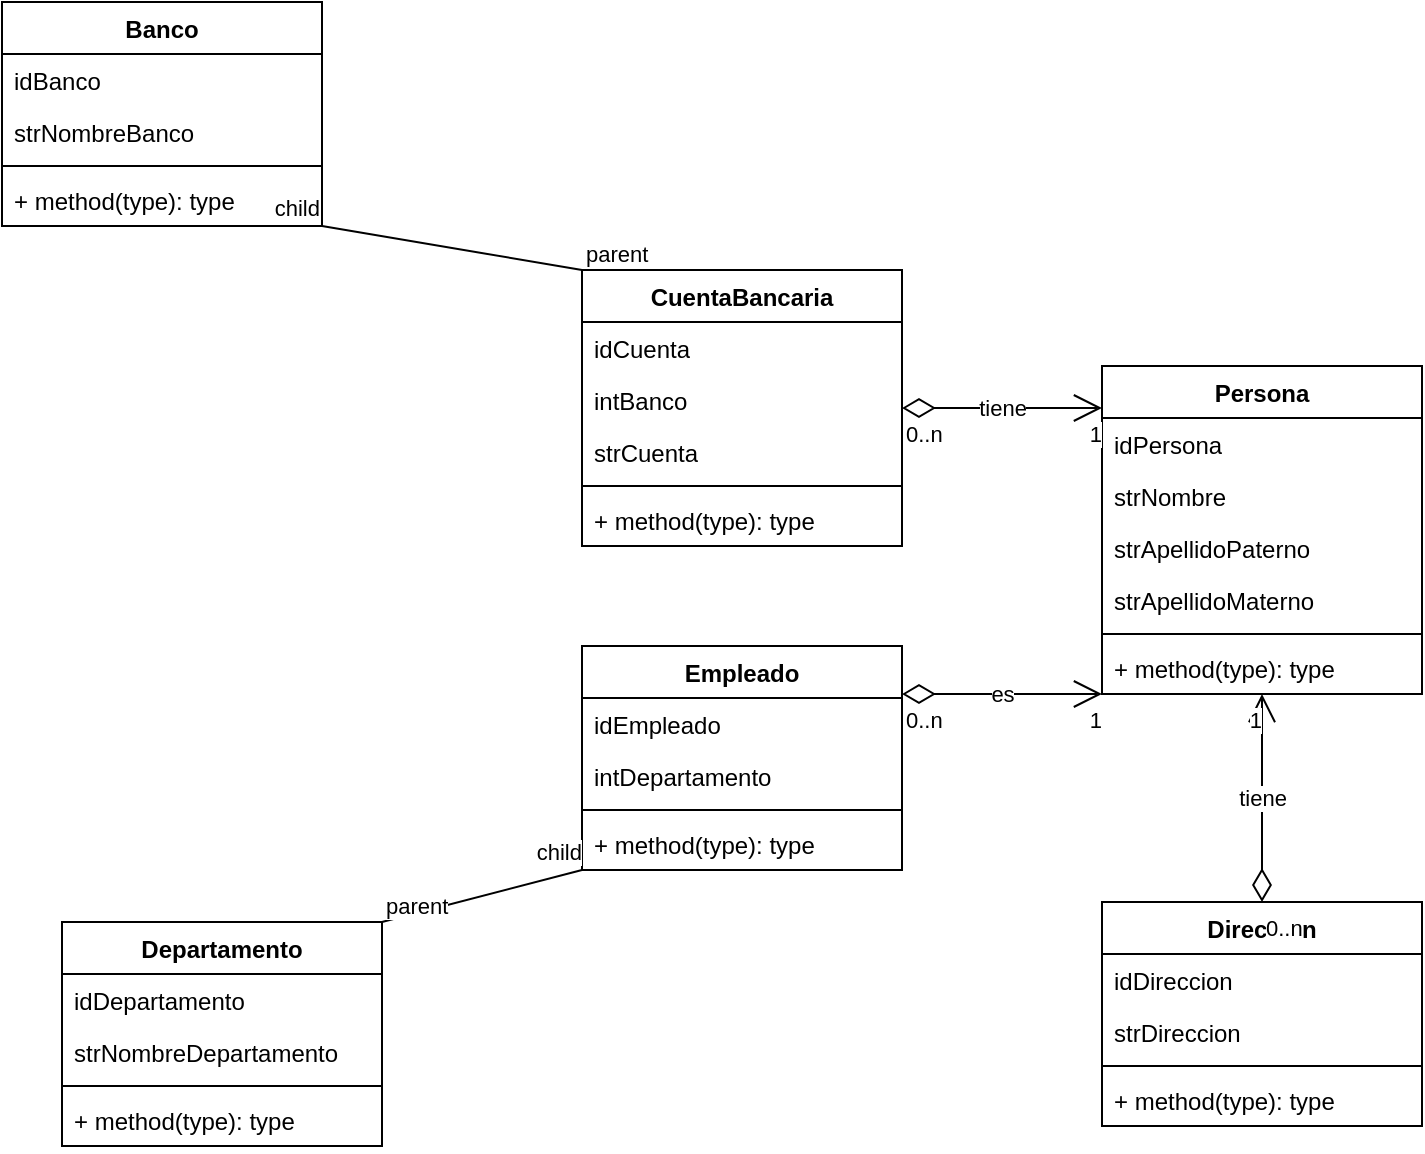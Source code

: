 <mxfile compressed="true" version="21.7.2" type="github" pages="2"><diagram name="ej1 - Persona" id="q8NXLYhcdHZ2JmEscuir"><mxGraphModel dx="2053" dy="855" grid="1" gridSize="10" guides="1" tooltips="1" connect="1" arrows="1" fold="1" page="1" pageScale="1" pageWidth="1100" pageHeight="850" math="0" shadow="0"><root><mxCell id="0"/><mxCell id="1" parent="0"/><mxCell id="kWogXakkZW32xT5t_YSM-1" value="Persona&lt;br&gt;" style="swimlane;fontStyle=1;align=center;verticalAlign=top;childLayout=stackLayout;horizontal=1;startSize=26;horizontalStack=0;resizeParent=1;resizeParentMax=0;resizeLast=0;collapsible=1;marginBottom=0;whiteSpace=wrap;html=1;" vertex="1" parent="1"><mxGeometry x="730" y="232" width="160" height="164" as="geometry"/></mxCell><mxCell id="kWogXakkZW32xT5t_YSM-2" value="idPersona" style="text;strokeColor=none;fillColor=none;align=left;verticalAlign=top;spacingLeft=4;spacingRight=4;overflow=hidden;rotatable=0;points=[[0,0.5],[1,0.5]];portConstraint=eastwest;whiteSpace=wrap;html=1;" vertex="1" parent="kWogXakkZW32xT5t_YSM-1"><mxGeometry y="26" width="160" height="26" as="geometry"/></mxCell><mxCell id="kWogXakkZW32xT5t_YSM-13" value="strNombre&lt;br&gt;" style="text;strokeColor=none;fillColor=none;align=left;verticalAlign=top;spacingLeft=4;spacingRight=4;overflow=hidden;rotatable=0;points=[[0,0.5],[1,0.5]];portConstraint=eastwest;whiteSpace=wrap;html=1;" vertex="1" parent="kWogXakkZW32xT5t_YSM-1"><mxGeometry y="52" width="160" height="26" as="geometry"/></mxCell><mxCell id="kWogXakkZW32xT5t_YSM-14" value="strApellidoPaterno" style="text;strokeColor=none;fillColor=none;align=left;verticalAlign=top;spacingLeft=4;spacingRight=4;overflow=hidden;rotatable=0;points=[[0,0.5],[1,0.5]];portConstraint=eastwest;whiteSpace=wrap;html=1;" vertex="1" parent="kWogXakkZW32xT5t_YSM-1"><mxGeometry y="78" width="160" height="26" as="geometry"/></mxCell><mxCell id="kWogXakkZW32xT5t_YSM-15" value="strApellidoMaterno" style="text;strokeColor=none;fillColor=none;align=left;verticalAlign=top;spacingLeft=4;spacingRight=4;overflow=hidden;rotatable=0;points=[[0,0.5],[1,0.5]];portConstraint=eastwest;whiteSpace=wrap;html=1;" vertex="1" parent="kWogXakkZW32xT5t_YSM-1"><mxGeometry y="104" width="160" height="26" as="geometry"/></mxCell><mxCell id="kWogXakkZW32xT5t_YSM-3" value="" style="line;strokeWidth=1;fillColor=none;align=left;verticalAlign=middle;spacingTop=-1;spacingLeft=3;spacingRight=3;rotatable=0;labelPosition=right;points=[];portConstraint=eastwest;strokeColor=inherit;" vertex="1" parent="kWogXakkZW32xT5t_YSM-1"><mxGeometry y="130" width="160" height="8" as="geometry"/></mxCell><mxCell id="kWogXakkZW32xT5t_YSM-4" value="+ method(type): type" style="text;strokeColor=none;fillColor=none;align=left;verticalAlign=top;spacingLeft=4;spacingRight=4;overflow=hidden;rotatable=0;points=[[0,0.5],[1,0.5]];portConstraint=eastwest;whiteSpace=wrap;html=1;" vertex="1" parent="kWogXakkZW32xT5t_YSM-1"><mxGeometry y="138" width="160" height="26" as="geometry"/></mxCell><mxCell id="kWogXakkZW32xT5t_YSM-5" value="Empleado" style="swimlane;fontStyle=1;align=center;verticalAlign=top;childLayout=stackLayout;horizontal=1;startSize=26;horizontalStack=0;resizeParent=1;resizeParentMax=0;resizeLast=0;collapsible=1;marginBottom=0;whiteSpace=wrap;html=1;" vertex="1" parent="1"><mxGeometry x="470" y="372" width="160" height="112" as="geometry"/></mxCell><mxCell id="kWogXakkZW32xT5t_YSM-6" value="idEmpleado" style="text;strokeColor=none;fillColor=none;align=left;verticalAlign=top;spacingLeft=4;spacingRight=4;overflow=hidden;rotatable=0;points=[[0,0.5],[1,0.5]];portConstraint=eastwest;whiteSpace=wrap;html=1;" vertex="1" parent="kWogXakkZW32xT5t_YSM-5"><mxGeometry y="26" width="160" height="26" as="geometry"/></mxCell><mxCell id="kWogXakkZW32xT5t_YSM-45" value="intDepartamento" style="text;strokeColor=none;fillColor=none;align=left;verticalAlign=top;spacingLeft=4;spacingRight=4;overflow=hidden;rotatable=0;points=[[0,0.5],[1,0.5]];portConstraint=eastwest;whiteSpace=wrap;html=1;" vertex="1" parent="kWogXakkZW32xT5t_YSM-5"><mxGeometry y="52" width="160" height="26" as="geometry"/></mxCell><mxCell id="kWogXakkZW32xT5t_YSM-7" value="" style="line;strokeWidth=1;fillColor=none;align=left;verticalAlign=middle;spacingTop=-1;spacingLeft=3;spacingRight=3;rotatable=0;labelPosition=right;points=[];portConstraint=eastwest;strokeColor=inherit;" vertex="1" parent="kWogXakkZW32xT5t_YSM-5"><mxGeometry y="78" width="160" height="8" as="geometry"/></mxCell><mxCell id="kWogXakkZW32xT5t_YSM-8" value="+ method(type): type" style="text;strokeColor=none;fillColor=none;align=left;verticalAlign=top;spacingLeft=4;spacingRight=4;overflow=hidden;rotatable=0;points=[[0,0.5],[1,0.5]];portConstraint=eastwest;whiteSpace=wrap;html=1;" vertex="1" parent="kWogXakkZW32xT5t_YSM-5"><mxGeometry y="86" width="160" height="26" as="geometry"/></mxCell><mxCell id="kWogXakkZW32xT5t_YSM-9" value="CuentaBancaria" style="swimlane;fontStyle=1;align=center;verticalAlign=top;childLayout=stackLayout;horizontal=1;startSize=26;horizontalStack=0;resizeParent=1;resizeParentMax=0;resizeLast=0;collapsible=1;marginBottom=0;whiteSpace=wrap;html=1;" vertex="1" parent="1"><mxGeometry x="470" y="184" width="160" height="138" as="geometry"/></mxCell><mxCell id="kWogXakkZW32xT5t_YSM-10" value="idCuenta" style="text;strokeColor=none;fillColor=none;align=left;verticalAlign=top;spacingLeft=4;spacingRight=4;overflow=hidden;rotatable=0;points=[[0,0.5],[1,0.5]];portConstraint=eastwest;whiteSpace=wrap;html=1;" vertex="1" parent="kWogXakkZW32xT5t_YSM-9"><mxGeometry y="26" width="160" height="26" as="geometry"/></mxCell><mxCell id="kWogXakkZW32xT5t_YSM-28" value="intBanco" style="text;strokeColor=none;fillColor=none;align=left;verticalAlign=top;spacingLeft=4;spacingRight=4;overflow=hidden;rotatable=0;points=[[0,0.5],[1,0.5]];portConstraint=eastwest;whiteSpace=wrap;html=1;" vertex="1" parent="kWogXakkZW32xT5t_YSM-9"><mxGeometry y="52" width="160" height="26" as="geometry"/></mxCell><mxCell id="kWogXakkZW32xT5t_YSM-29" value="strCuenta" style="text;strokeColor=none;fillColor=none;align=left;verticalAlign=top;spacingLeft=4;spacingRight=4;overflow=hidden;rotatable=0;points=[[0,0.5],[1,0.5]];portConstraint=eastwest;whiteSpace=wrap;html=1;" vertex="1" parent="kWogXakkZW32xT5t_YSM-9"><mxGeometry y="78" width="160" height="26" as="geometry"/></mxCell><mxCell id="kWogXakkZW32xT5t_YSM-11" value="" style="line;strokeWidth=1;fillColor=none;align=left;verticalAlign=middle;spacingTop=-1;spacingLeft=3;spacingRight=3;rotatable=0;labelPosition=right;points=[];portConstraint=eastwest;strokeColor=inherit;" vertex="1" parent="kWogXakkZW32xT5t_YSM-9"><mxGeometry y="104" width="160" height="8" as="geometry"/></mxCell><mxCell id="kWogXakkZW32xT5t_YSM-12" value="+ method(type): type" style="text;strokeColor=none;fillColor=none;align=left;verticalAlign=top;spacingLeft=4;spacingRight=4;overflow=hidden;rotatable=0;points=[[0,0.5],[1,0.5]];portConstraint=eastwest;whiteSpace=wrap;html=1;" vertex="1" parent="kWogXakkZW32xT5t_YSM-9"><mxGeometry y="112" width="160" height="26" as="geometry"/></mxCell><mxCell id="kWogXakkZW32xT5t_YSM-39" value="tiene" style="endArrow=open;html=1;endSize=12;startArrow=diamondThin;startSize=14;startFill=0;edgeStyle=orthogonalEdgeStyle;rounded=0;noEdgeStyle=1;orthogonal=1;" edge="1" parent="1" source="kWogXakkZW32xT5t_YSM-9" target="kWogXakkZW32xT5t_YSM-1"><mxGeometry relative="1" as="geometry"><mxPoint x="470" y="530" as="sourcePoint"/><mxPoint x="630" y="530" as="targetPoint"/><Array as="points"/></mxGeometry></mxCell><mxCell id="kWogXakkZW32xT5t_YSM-40" value="0..n" style="edgeLabel;resizable=0;html=1;align=left;verticalAlign=top;" connectable="0" vertex="1" parent="kWogXakkZW32xT5t_YSM-39"><mxGeometry x="-1" relative="1" as="geometry"/></mxCell><mxCell id="kWogXakkZW32xT5t_YSM-41" value="1" style="edgeLabel;resizable=0;html=1;align=right;verticalAlign=top;" connectable="0" vertex="1" parent="kWogXakkZW32xT5t_YSM-39"><mxGeometry x="1" relative="1" as="geometry"/></mxCell><mxCell id="kWogXakkZW32xT5t_YSM-42" value="es" style="endArrow=open;html=1;endSize=12;startArrow=diamondThin;startSize=14;startFill=0;edgeStyle=orthogonalEdgeStyle;rounded=0;noEdgeStyle=1;orthogonal=1;" edge="1" parent="1" source="kWogXakkZW32xT5t_YSM-5" target="kWogXakkZW32xT5t_YSM-1"><mxGeometry relative="1" as="geometry"><mxPoint x="490" y="260" as="sourcePoint"/><mxPoint x="650" y="260" as="targetPoint"/><Array as="points"/><mxPoint as="offset"/></mxGeometry></mxCell><mxCell id="kWogXakkZW32xT5t_YSM-43" value="0..n" style="edgeLabel;resizable=0;html=1;align=left;verticalAlign=top;" connectable="0" vertex="1" parent="kWogXakkZW32xT5t_YSM-42"><mxGeometry x="-1" relative="1" as="geometry"/></mxCell><mxCell id="kWogXakkZW32xT5t_YSM-44" value="1" style="edgeLabel;resizable=0;html=1;align=right;verticalAlign=top;" connectable="0" vertex="1" parent="kWogXakkZW32xT5t_YSM-42"><mxGeometry x="1" relative="1" as="geometry"/></mxCell><mxCell id="kWogXakkZW32xT5t_YSM-50" value="Direccion" style="swimlane;fontStyle=1;align=center;verticalAlign=top;childLayout=stackLayout;horizontal=1;startSize=26;horizontalStack=0;resizeParent=1;resizeParentMax=0;resizeLast=0;collapsible=1;marginBottom=0;whiteSpace=wrap;html=1;" vertex="1" parent="1"><mxGeometry x="730" y="500.0" width="160" height="112" as="geometry"/></mxCell><mxCell id="kWogXakkZW32xT5t_YSM-51" value="idDireccion" style="text;strokeColor=none;fillColor=none;align=left;verticalAlign=top;spacingLeft=4;spacingRight=4;overflow=hidden;rotatable=0;points=[[0,0.5],[1,0.5]];portConstraint=eastwest;whiteSpace=wrap;html=1;" vertex="1" parent="kWogXakkZW32xT5t_YSM-50"><mxGeometry y="26" width="160" height="26" as="geometry"/></mxCell><mxCell id="kWogXakkZW32xT5t_YSM-63" value="strDireccion" style="text;strokeColor=none;fillColor=none;align=left;verticalAlign=top;spacingLeft=4;spacingRight=4;overflow=hidden;rotatable=0;points=[[0,0.5],[1,0.5]];portConstraint=eastwest;whiteSpace=wrap;html=1;" vertex="1" parent="kWogXakkZW32xT5t_YSM-50"><mxGeometry y="52" width="160" height="26" as="geometry"/></mxCell><mxCell id="kWogXakkZW32xT5t_YSM-52" value="" style="line;strokeWidth=1;fillColor=none;align=left;verticalAlign=middle;spacingTop=-1;spacingLeft=3;spacingRight=3;rotatable=0;labelPosition=right;points=[];portConstraint=eastwest;strokeColor=inherit;" vertex="1" parent="kWogXakkZW32xT5t_YSM-50"><mxGeometry y="78" width="160" height="8" as="geometry"/></mxCell><mxCell id="kWogXakkZW32xT5t_YSM-53" value="+ method(type): type" style="text;strokeColor=none;fillColor=none;align=left;verticalAlign=top;spacingLeft=4;spacingRight=4;overflow=hidden;rotatable=0;points=[[0,0.5],[1,0.5]];portConstraint=eastwest;whiteSpace=wrap;html=1;" vertex="1" parent="kWogXakkZW32xT5t_YSM-50"><mxGeometry y="86" width="160" height="26" as="geometry"/></mxCell><mxCell id="kWogXakkZW32xT5t_YSM-54" value="Departamento" style="swimlane;fontStyle=1;align=center;verticalAlign=top;childLayout=stackLayout;horizontal=1;startSize=26;horizontalStack=0;resizeParent=1;resizeParentMax=0;resizeLast=0;collapsible=1;marginBottom=0;whiteSpace=wrap;html=1;" vertex="1" parent="1"><mxGeometry x="210" y="510" width="160" height="112" as="geometry"/></mxCell><mxCell id="kWogXakkZW32xT5t_YSM-55" value="idDepartamento" style="text;strokeColor=none;fillColor=none;align=left;verticalAlign=top;spacingLeft=4;spacingRight=4;overflow=hidden;rotatable=0;points=[[0,0.5],[1,0.5]];portConstraint=eastwest;whiteSpace=wrap;html=1;" vertex="1" parent="kWogXakkZW32xT5t_YSM-54"><mxGeometry y="26" width="160" height="26" as="geometry"/></mxCell><mxCell id="kWogXakkZW32xT5t_YSM-64" value="strNombreDepartamento" style="text;strokeColor=none;fillColor=none;align=left;verticalAlign=top;spacingLeft=4;spacingRight=4;overflow=hidden;rotatable=0;points=[[0,0.5],[1,0.5]];portConstraint=eastwest;whiteSpace=wrap;html=1;" vertex="1" parent="kWogXakkZW32xT5t_YSM-54"><mxGeometry y="52" width="160" height="26" as="geometry"/></mxCell><mxCell id="kWogXakkZW32xT5t_YSM-56" value="" style="line;strokeWidth=1;fillColor=none;align=left;verticalAlign=middle;spacingTop=-1;spacingLeft=3;spacingRight=3;rotatable=0;labelPosition=right;points=[];portConstraint=eastwest;strokeColor=inherit;" vertex="1" parent="kWogXakkZW32xT5t_YSM-54"><mxGeometry y="78" width="160" height="8" as="geometry"/></mxCell><mxCell id="kWogXakkZW32xT5t_YSM-57" value="+ method(type): type" style="text;strokeColor=none;fillColor=none;align=left;verticalAlign=top;spacingLeft=4;spacingRight=4;overflow=hidden;rotatable=0;points=[[0,0.5],[1,0.5]];portConstraint=eastwest;whiteSpace=wrap;html=1;" vertex="1" parent="kWogXakkZW32xT5t_YSM-54"><mxGeometry y="86" width="160" height="26" as="geometry"/></mxCell><mxCell id="kWogXakkZW32xT5t_YSM-58" value="Banco" style="swimlane;fontStyle=1;align=center;verticalAlign=top;childLayout=stackLayout;horizontal=1;startSize=26;horizontalStack=0;resizeParent=1;resizeParentMax=0;resizeLast=0;collapsible=1;marginBottom=0;whiteSpace=wrap;html=1;" vertex="1" parent="1"><mxGeometry x="180" y="50" width="160" height="112" as="geometry"/></mxCell><mxCell id="kWogXakkZW32xT5t_YSM-59" value="idBanco" style="text;strokeColor=none;fillColor=none;align=left;verticalAlign=top;spacingLeft=4;spacingRight=4;overflow=hidden;rotatable=0;points=[[0,0.5],[1,0.5]];portConstraint=eastwest;whiteSpace=wrap;html=1;" vertex="1" parent="kWogXakkZW32xT5t_YSM-58"><mxGeometry y="26" width="160" height="26" as="geometry"/></mxCell><mxCell id="kWogXakkZW32xT5t_YSM-62" value="strNombreBanco" style="text;strokeColor=none;fillColor=none;align=left;verticalAlign=top;spacingLeft=4;spacingRight=4;overflow=hidden;rotatable=0;points=[[0,0.5],[1,0.5]];portConstraint=eastwest;whiteSpace=wrap;html=1;" vertex="1" parent="kWogXakkZW32xT5t_YSM-58"><mxGeometry y="52" width="160" height="26" as="geometry"/></mxCell><mxCell id="kWogXakkZW32xT5t_YSM-60" value="" style="line;strokeWidth=1;fillColor=none;align=left;verticalAlign=middle;spacingTop=-1;spacingLeft=3;spacingRight=3;rotatable=0;labelPosition=right;points=[];portConstraint=eastwest;strokeColor=inherit;" vertex="1" parent="kWogXakkZW32xT5t_YSM-58"><mxGeometry y="78" width="160" height="8" as="geometry"/></mxCell><mxCell id="kWogXakkZW32xT5t_YSM-61" value="+ method(type): type" style="text;strokeColor=none;fillColor=none;align=left;verticalAlign=top;spacingLeft=4;spacingRight=4;overflow=hidden;rotatable=0;points=[[0,0.5],[1,0.5]];portConstraint=eastwest;whiteSpace=wrap;html=1;" vertex="1" parent="kWogXakkZW32xT5t_YSM-58"><mxGeometry y="86" width="160" height="26" as="geometry"/></mxCell><mxCell id="kWogXakkZW32xT5t_YSM-68" value="" style="endArrow=none;html=1;edgeStyle=orthogonalEdgeStyle;rounded=0;noEdgeStyle=1;orthogonal=1;" edge="1" parent="1" source="kWogXakkZW32xT5t_YSM-54" target="kWogXakkZW32xT5t_YSM-5"><mxGeometry relative="1" as="geometry"><mxPoint x="450" y="240" as="sourcePoint"/><mxPoint x="510" y="120" as="targetPoint"/><Array as="points"/></mxGeometry></mxCell><mxCell id="kWogXakkZW32xT5t_YSM-69" value="parent" style="edgeLabel;resizable=0;html=1;align=left;verticalAlign=bottom;" connectable="0" vertex="1" parent="kWogXakkZW32xT5t_YSM-68"><mxGeometry x="-1" relative="1" as="geometry"/></mxCell><mxCell id="kWogXakkZW32xT5t_YSM-70" value="child" style="edgeLabel;resizable=0;html=1;align=right;verticalAlign=bottom;" connectable="0" vertex="1" parent="kWogXakkZW32xT5t_YSM-68"><mxGeometry x="1" relative="1" as="geometry"/></mxCell><mxCell id="kWogXakkZW32xT5t_YSM-71" value="" style="endArrow=none;html=1;edgeStyle=orthogonalEdgeStyle;rounded=0;noEdgeStyle=1;orthogonal=1;" edge="1" parent="1" source="kWogXakkZW32xT5t_YSM-9" target="kWogXakkZW32xT5t_YSM-58"><mxGeometry relative="1" as="geometry"><mxPoint x="500" y="650" as="sourcePoint"/><mxPoint x="660" y="650" as="targetPoint"/><Array as="points"/></mxGeometry></mxCell><mxCell id="kWogXakkZW32xT5t_YSM-72" value="parent" style="edgeLabel;resizable=0;html=1;align=left;verticalAlign=bottom;" connectable="0" vertex="1" parent="kWogXakkZW32xT5t_YSM-71"><mxGeometry x="-1" relative="1" as="geometry"/></mxCell><mxCell id="kWogXakkZW32xT5t_YSM-73" value="child" style="edgeLabel;resizable=0;html=1;align=right;verticalAlign=bottom;" connectable="0" vertex="1" parent="kWogXakkZW32xT5t_YSM-71"><mxGeometry x="1" relative="1" as="geometry"/></mxCell><mxCell id="kWogXakkZW32xT5t_YSM-74" value="tiene" style="endArrow=open;html=1;endSize=12;startArrow=diamondThin;startSize=14;startFill=0;edgeStyle=orthogonalEdgeStyle;rounded=0;noEdgeStyle=1;orthogonal=1;" edge="1" parent="1" source="kWogXakkZW32xT5t_YSM-50" target="kWogXakkZW32xT5t_YSM-1"><mxGeometry relative="1" as="geometry"><mxPoint x="910" y="430" as="sourcePoint"/><mxPoint x="1010" y="430" as="targetPoint"/><Array as="points"/></mxGeometry></mxCell><mxCell id="kWogXakkZW32xT5t_YSM-75" value="0..n" style="edgeLabel;resizable=0;html=1;align=left;verticalAlign=top;" connectable="0" vertex="1" parent="kWogXakkZW32xT5t_YSM-74"><mxGeometry x="-1" relative="1" as="geometry"/></mxCell><mxCell id="kWogXakkZW32xT5t_YSM-76" value="1" style="edgeLabel;resizable=0;html=1;align=right;verticalAlign=top;" connectable="0" vertex="1" parent="kWogXakkZW32xT5t_YSM-74"><mxGeometry x="1" relative="1" as="geometry"/></mxCell></root></mxGraphModel></diagram><diagram id="Rwoejq-r7EjeuLlCAiRJ" name="ej2 - Piezas"><mxGraphModel dx="1642" dy="684" grid="1" gridSize="10" guides="1" tooltips="1" connect="1" arrows="1" fold="1" page="1" pageScale="1" pageWidth="1100" pageHeight="850" math="0" shadow="0"><root><mxCell id="0"/><mxCell id="1" parent="0"/><mxCell id="DHIn1cyEkki-2tbE0njO-1" value="Pieza" style="swimlane;fontStyle=1;align=center;verticalAlign=top;childLayout=stackLayout;horizontal=1;startSize=26;horizontalStack=0;resizeParent=1;resizeParentMax=0;resizeLast=0;collapsible=1;marginBottom=0;whiteSpace=wrap;html=1;" vertex="1" parent="1"><mxGeometry x="210" y="80" width="160" height="86" as="geometry"/></mxCell><mxCell id="DHIn1cyEkki-2tbE0njO-2" value="+ field: type" style="text;strokeColor=none;fillColor=none;align=left;verticalAlign=top;spacingLeft=4;spacingRight=4;overflow=hidden;rotatable=0;points=[[0,0.5],[1,0.5]];portConstraint=eastwest;whiteSpace=wrap;html=1;" vertex="1" parent="DHIn1cyEkki-2tbE0njO-1"><mxGeometry y="26" width="160" height="26" as="geometry"/></mxCell><mxCell id="DHIn1cyEkki-2tbE0njO-3" value="" style="line;strokeWidth=1;fillColor=none;align=left;verticalAlign=middle;spacingTop=-1;spacingLeft=3;spacingRight=3;rotatable=0;labelPosition=right;points=[];portConstraint=eastwest;strokeColor=inherit;" vertex="1" parent="DHIn1cyEkki-2tbE0njO-1"><mxGeometry y="52" width="160" height="8" as="geometry"/></mxCell><mxCell id="DHIn1cyEkki-2tbE0njO-4" value="+ method(type): type" style="text;strokeColor=none;fillColor=none;align=left;verticalAlign=top;spacingLeft=4;spacingRight=4;overflow=hidden;rotatable=0;points=[[0,0.5],[1,0.5]];portConstraint=eastwest;whiteSpace=wrap;html=1;" vertex="1" parent="DHIn1cyEkki-2tbE0njO-1"><mxGeometry y="60" width="160" height="26" as="geometry"/></mxCell><mxCell id="DHIn1cyEkki-2tbE0njO-5" value="Peón" style="swimlane;fontStyle=1;align=center;verticalAlign=top;childLayout=stackLayout;horizontal=1;startSize=26;horizontalStack=0;resizeParent=1;resizeParentMax=0;resizeLast=0;collapsible=1;marginBottom=0;whiteSpace=wrap;html=1;" vertex="1" parent="1"><mxGeometry x="470" y="40" width="160" height="138" as="geometry"/></mxCell><mxCell id="DHIn1cyEkki-2tbE0njO-6" value="intValor" style="text;strokeColor=none;fillColor=none;align=left;verticalAlign=top;spacingLeft=4;spacingRight=4;overflow=hidden;rotatable=0;points=[[0,0.5],[1,0.5]];portConstraint=eastwest;whiteSpace=wrap;html=1;" vertex="1" parent="DHIn1cyEkki-2tbE0njO-5"><mxGeometry y="26" width="160" height="26" as="geometry"/></mxCell><mxCell id="DHIn1cyEkki-2tbE0njO-77" value="strNombre" style="text;strokeColor=none;fillColor=none;align=left;verticalAlign=top;spacingLeft=4;spacingRight=4;overflow=hidden;rotatable=0;points=[[0,0.5],[1,0.5]];portConstraint=eastwest;whiteSpace=wrap;html=1;" vertex="1" parent="DHIn1cyEkki-2tbE0njO-5"><mxGeometry y="52" width="160" height="26" as="geometry"/></mxCell><mxCell id="DHIn1cyEkki-2tbE0njO-21" value="idMovimiento" style="text;strokeColor=none;fillColor=none;align=left;verticalAlign=top;spacingLeft=4;spacingRight=4;overflow=hidden;rotatable=0;points=[[0,0.5],[1,0.5]];portConstraint=eastwest;whiteSpace=wrap;html=1;" vertex="1" parent="DHIn1cyEkki-2tbE0njO-5"><mxGeometry y="78" width="160" height="26" as="geometry"/></mxCell><mxCell id="DHIn1cyEkki-2tbE0njO-7" value="" style="line;strokeWidth=1;fillColor=none;align=left;verticalAlign=middle;spacingTop=-1;spacingLeft=3;spacingRight=3;rotatable=0;labelPosition=right;points=[];portConstraint=eastwest;strokeColor=inherit;" vertex="1" parent="DHIn1cyEkki-2tbE0njO-5"><mxGeometry y="104" width="160" height="8" as="geometry"/></mxCell><mxCell id="DHIn1cyEkki-2tbE0njO-8" value="+ method(type): type" style="text;strokeColor=none;fillColor=none;align=left;verticalAlign=top;spacingLeft=4;spacingRight=4;overflow=hidden;rotatable=0;points=[[0,0.5],[1,0.5]];portConstraint=eastwest;whiteSpace=wrap;html=1;" vertex="1" parent="DHIn1cyEkki-2tbE0njO-5"><mxGeometry y="112" width="160" height="26" as="geometry"/></mxCell><mxCell id="DHIn1cyEkki-2tbE0njO-9" value="Alfil" style="swimlane;fontStyle=1;align=center;verticalAlign=top;childLayout=stackLayout;horizontal=1;startSize=26;horizontalStack=0;resizeParent=1;resizeParentMax=0;resizeLast=0;collapsible=1;marginBottom=0;whiteSpace=wrap;html=1;" vertex="1" parent="1"><mxGeometry x="470" y="206" width="160" height="138" as="geometry"/></mxCell><mxCell id="DHIn1cyEkki-2tbE0njO-26" value="intValor" style="text;strokeColor=none;fillColor=none;align=left;verticalAlign=top;spacingLeft=4;spacingRight=4;overflow=hidden;rotatable=0;points=[[0,0.5],[1,0.5]];portConstraint=eastwest;whiteSpace=wrap;html=1;" vertex="1" parent="DHIn1cyEkki-2tbE0njO-9"><mxGeometry y="26" width="160" height="26" as="geometry"/></mxCell><mxCell id="DHIn1cyEkki-2tbE0njO-78" value="strNombre" style="text;strokeColor=none;fillColor=none;align=left;verticalAlign=top;spacingLeft=4;spacingRight=4;overflow=hidden;rotatable=0;points=[[0,0.5],[1,0.5]];portConstraint=eastwest;whiteSpace=wrap;html=1;" vertex="1" parent="DHIn1cyEkki-2tbE0njO-9"><mxGeometry y="52" width="160" height="26" as="geometry"/></mxCell><mxCell id="DHIn1cyEkki-2tbE0njO-27" value="idMovimiento" style="text;strokeColor=none;fillColor=none;align=left;verticalAlign=top;spacingLeft=4;spacingRight=4;overflow=hidden;rotatable=0;points=[[0,0.5],[1,0.5]];portConstraint=eastwest;whiteSpace=wrap;html=1;" vertex="1" parent="DHIn1cyEkki-2tbE0njO-9"><mxGeometry y="78" width="160" height="26" as="geometry"/></mxCell><mxCell id="DHIn1cyEkki-2tbE0njO-11" value="" style="line;strokeWidth=1;fillColor=none;align=left;verticalAlign=middle;spacingTop=-1;spacingLeft=3;spacingRight=3;rotatable=0;labelPosition=right;points=[];portConstraint=eastwest;strokeColor=inherit;" vertex="1" parent="DHIn1cyEkki-2tbE0njO-9"><mxGeometry y="104" width="160" height="8" as="geometry"/></mxCell><mxCell id="DHIn1cyEkki-2tbE0njO-12" value="+ method(type): type" style="text;strokeColor=none;fillColor=none;align=left;verticalAlign=top;spacingLeft=4;spacingRight=4;overflow=hidden;rotatable=0;points=[[0,0.5],[1,0.5]];portConstraint=eastwest;whiteSpace=wrap;html=1;" vertex="1" parent="DHIn1cyEkki-2tbE0njO-9"><mxGeometry y="112" width="160" height="26" as="geometry"/></mxCell><mxCell id="DHIn1cyEkki-2tbE0njO-13" value="Torre" style="swimlane;fontStyle=1;align=center;verticalAlign=top;childLayout=stackLayout;horizontal=1;startSize=26;horizontalStack=0;resizeParent=1;resizeParentMax=0;resizeLast=0;collapsible=1;marginBottom=0;whiteSpace=wrap;html=1;" vertex="1" parent="1"><mxGeometry x="470" y="390" width="160" height="138" as="geometry"/></mxCell><mxCell id="DHIn1cyEkki-2tbE0njO-28" value="intValor" style="text;strokeColor=none;fillColor=none;align=left;verticalAlign=top;spacingLeft=4;spacingRight=4;overflow=hidden;rotatable=0;points=[[0,0.5],[1,0.5]];portConstraint=eastwest;whiteSpace=wrap;html=1;" vertex="1" parent="DHIn1cyEkki-2tbE0njO-13"><mxGeometry y="26" width="160" height="26" as="geometry"/></mxCell><mxCell id="DHIn1cyEkki-2tbE0njO-79" value="strNombre" style="text;strokeColor=none;fillColor=none;align=left;verticalAlign=top;spacingLeft=4;spacingRight=4;overflow=hidden;rotatable=0;points=[[0,0.5],[1,0.5]];portConstraint=eastwest;whiteSpace=wrap;html=1;" vertex="1" parent="DHIn1cyEkki-2tbE0njO-13"><mxGeometry y="52" width="160" height="26" as="geometry"/></mxCell><mxCell id="DHIn1cyEkki-2tbE0njO-29" value="idMovimiento" style="text;strokeColor=none;fillColor=none;align=left;verticalAlign=top;spacingLeft=4;spacingRight=4;overflow=hidden;rotatable=0;points=[[0,0.5],[1,0.5]];portConstraint=eastwest;whiteSpace=wrap;html=1;" vertex="1" parent="DHIn1cyEkki-2tbE0njO-13"><mxGeometry y="78" width="160" height="26" as="geometry"/></mxCell><mxCell id="DHIn1cyEkki-2tbE0njO-15" value="" style="line;strokeWidth=1;fillColor=none;align=left;verticalAlign=middle;spacingTop=-1;spacingLeft=3;spacingRight=3;rotatable=0;labelPosition=right;points=[];portConstraint=eastwest;strokeColor=inherit;" vertex="1" parent="DHIn1cyEkki-2tbE0njO-13"><mxGeometry y="104" width="160" height="8" as="geometry"/></mxCell><mxCell id="DHIn1cyEkki-2tbE0njO-16" value="+ method(type): type" style="text;strokeColor=none;fillColor=none;align=left;verticalAlign=top;spacingLeft=4;spacingRight=4;overflow=hidden;rotatable=0;points=[[0,0.5],[1,0.5]];portConstraint=eastwest;whiteSpace=wrap;html=1;" vertex="1" parent="DHIn1cyEkki-2tbE0njO-13"><mxGeometry y="112" width="160" height="26" as="geometry"/></mxCell><mxCell id="DHIn1cyEkki-2tbE0njO-17" value="Movimiento" style="swimlane;fontStyle=1;align=center;verticalAlign=top;childLayout=stackLayout;horizontal=1;startSize=26;horizontalStack=0;resizeParent=1;resizeParentMax=0;resizeLast=0;collapsible=1;marginBottom=0;whiteSpace=wrap;html=1;" vertex="1" parent="1"><mxGeometry x="790" y="120" width="160" height="138" as="geometry"/></mxCell><mxCell id="DHIn1cyEkki-2tbE0njO-18" value="idMovimiento" style="text;strokeColor=none;fillColor=none;align=left;verticalAlign=top;spacingLeft=4;spacingRight=4;overflow=hidden;rotatable=0;points=[[0,0.5],[1,0.5]];portConstraint=eastwest;whiteSpace=wrap;html=1;" vertex="1" parent="DHIn1cyEkki-2tbE0njO-17"><mxGeometry y="26" width="160" height="26" as="geometry"/></mxCell><mxCell id="DHIn1cyEkki-2tbE0njO-33" value="intX" style="text;strokeColor=none;fillColor=none;align=left;verticalAlign=top;spacingLeft=4;spacingRight=4;overflow=hidden;rotatable=0;points=[[0,0.5],[1,0.5]];portConstraint=eastwest;whiteSpace=wrap;html=1;" vertex="1" parent="DHIn1cyEkki-2tbE0njO-17"><mxGeometry y="52" width="160" height="26" as="geometry"/></mxCell><mxCell id="DHIn1cyEkki-2tbE0njO-34" value="intY" style="text;strokeColor=none;fillColor=none;align=left;verticalAlign=top;spacingLeft=4;spacingRight=4;overflow=hidden;rotatable=0;points=[[0,0.5],[1,0.5]];portConstraint=eastwest;whiteSpace=wrap;html=1;" vertex="1" parent="DHIn1cyEkki-2tbE0njO-17"><mxGeometry y="78" width="160" height="26" as="geometry"/></mxCell><mxCell id="DHIn1cyEkki-2tbE0njO-19" value="" style="line;strokeWidth=1;fillColor=none;align=left;verticalAlign=middle;spacingTop=-1;spacingLeft=3;spacingRight=3;rotatable=0;labelPosition=right;points=[];portConstraint=eastwest;strokeColor=inherit;" vertex="1" parent="DHIn1cyEkki-2tbE0njO-17"><mxGeometry y="104" width="160" height="8" as="geometry"/></mxCell><mxCell id="DHIn1cyEkki-2tbE0njO-20" value="+ method(type): type" style="text;strokeColor=none;fillColor=none;align=left;verticalAlign=top;spacingLeft=4;spacingRight=4;overflow=hidden;rotatable=0;points=[[0,0.5],[1,0.5]];portConstraint=eastwest;whiteSpace=wrap;html=1;" vertex="1" parent="DHIn1cyEkki-2tbE0njO-17"><mxGeometry y="112" width="160" height="26" as="geometry"/></mxCell><mxCell id="DHIn1cyEkki-2tbE0njO-30" value="Extends" style="endArrow=block;endSize=16;endFill=0;html=1;rounded=0;" edge="1" parent="1" source="DHIn1cyEkki-2tbE0njO-5" target="DHIn1cyEkki-2tbE0njO-1"><mxGeometry width="160" relative="1" as="geometry"><mxPoint x="470" y="190" as="sourcePoint"/><mxPoint x="630" y="190" as="targetPoint"/></mxGeometry></mxCell><mxCell id="DHIn1cyEkki-2tbE0njO-31" value="Extends" style="endArrow=block;endSize=16;endFill=0;html=1;rounded=0;" edge="1" parent="1" source="DHIn1cyEkki-2tbE0njO-9" target="DHIn1cyEkki-2tbE0njO-1"><mxGeometry width="160" relative="1" as="geometry"><mxPoint x="470" y="190" as="sourcePoint"/><mxPoint x="630" y="190" as="targetPoint"/></mxGeometry></mxCell><mxCell id="DHIn1cyEkki-2tbE0njO-32" value="Extends" style="endArrow=block;endSize=16;endFill=0;html=1;rounded=0;" edge="1" parent="1" source="DHIn1cyEkki-2tbE0njO-13" target="DHIn1cyEkki-2tbE0njO-1"><mxGeometry width="160" relative="1" as="geometry"><mxPoint x="480" y="229" as="sourcePoint"/><mxPoint x="380" y="176" as="targetPoint"/></mxGeometry></mxCell><mxCell id="DHIn1cyEkki-2tbE0njO-35" value="Restricciones" style="swimlane;fontStyle=1;align=center;verticalAlign=top;childLayout=stackLayout;horizontal=1;startSize=26;horizontalStack=0;resizeParent=1;resizeParentMax=0;resizeLast=0;collapsible=1;marginBottom=0;whiteSpace=wrap;html=1;" vertex="1" parent="1"><mxGeometry x="790" y="339" width="160" height="86" as="geometry"/></mxCell><mxCell id="DHIn1cyEkki-2tbE0njO-36" value="idResticcion" style="text;strokeColor=none;fillColor=none;align=left;verticalAlign=top;spacingLeft=4;spacingRight=4;overflow=hidden;rotatable=0;points=[[0,0.5],[1,0.5]];portConstraint=eastwest;whiteSpace=wrap;html=1;" vertex="1" parent="DHIn1cyEkki-2tbE0njO-35"><mxGeometry y="26" width="160" height="26" as="geometry"/></mxCell><mxCell id="DHIn1cyEkki-2tbE0njO-39" value="" style="line;strokeWidth=1;fillColor=none;align=left;verticalAlign=middle;spacingTop=-1;spacingLeft=3;spacingRight=3;rotatable=0;labelPosition=right;points=[];portConstraint=eastwest;strokeColor=inherit;" vertex="1" parent="DHIn1cyEkki-2tbE0njO-35"><mxGeometry y="52" width="160" height="8" as="geometry"/></mxCell><mxCell id="DHIn1cyEkki-2tbE0njO-40" value="+ method(type): type" style="text;strokeColor=none;fillColor=none;align=left;verticalAlign=top;spacingLeft=4;spacingRight=4;overflow=hidden;rotatable=0;points=[[0,0.5],[1,0.5]];portConstraint=eastwest;whiteSpace=wrap;html=1;" vertex="1" parent="DHIn1cyEkki-2tbE0njO-35"><mxGeometry y="60" width="160" height="26" as="geometry"/></mxCell><mxCell id="DHIn1cyEkki-2tbE0njO-41" value="tiene" style="endArrow=open;html=1;endSize=12;startArrow=diamondThin;startSize=14;startFill=0;rounded=0;" edge="1" parent="1" source="DHIn1cyEkki-2tbE0njO-17" target="DHIn1cyEkki-2tbE0njO-5"><mxGeometry relative="1" as="geometry"><mxPoint x="470" y="190" as="sourcePoint"/><mxPoint x="630" y="190" as="targetPoint"/></mxGeometry></mxCell><mxCell id="DHIn1cyEkki-2tbE0njO-42" value="1..n" style="edgeLabel;resizable=0;html=1;align=left;verticalAlign=top;" connectable="0" vertex="1" parent="DHIn1cyEkki-2tbE0njO-41"><mxGeometry x="-1" relative="1" as="geometry"/></mxCell><mxCell id="DHIn1cyEkki-2tbE0njO-43" value="1" style="edgeLabel;resizable=0;html=1;align=right;verticalAlign=top;" connectable="0" vertex="1" parent="DHIn1cyEkki-2tbE0njO-41"><mxGeometry x="1" relative="1" as="geometry"/></mxCell><mxCell id="DHIn1cyEkki-2tbE0njO-62" value="tiene" style="endArrow=open;html=1;endSize=12;startArrow=diamondThin;startSize=14;startFill=0;rounded=0;" edge="1" parent="1" source="DHIn1cyEkki-2tbE0njO-35" target="DHIn1cyEkki-2tbE0njO-5"><mxGeometry relative="1" as="geometry"><mxPoint x="800" y="183" as="sourcePoint"/><mxPoint x="640" y="152" as="targetPoint"/></mxGeometry></mxCell><mxCell id="DHIn1cyEkki-2tbE0njO-63" value="1..n" style="edgeLabel;resizable=0;html=1;align=left;verticalAlign=top;" connectable="0" vertex="1" parent="DHIn1cyEkki-2tbE0njO-62"><mxGeometry x="-1" relative="1" as="geometry"/></mxCell><mxCell id="DHIn1cyEkki-2tbE0njO-64" value="1" style="edgeLabel;resizable=0;html=1;align=right;verticalAlign=top;" connectable="0" vertex="1" parent="DHIn1cyEkki-2tbE0njO-62"><mxGeometry x="1" relative="1" as="geometry"/></mxCell><mxCell id="DHIn1cyEkki-2tbE0njO-65" value="tiene" style="endArrow=open;html=1;endSize=12;startArrow=diamondThin;startSize=14;startFill=0;rounded=0;" edge="1" parent="1" source="DHIn1cyEkki-2tbE0njO-17" target="DHIn1cyEkki-2tbE0njO-9"><mxGeometry relative="1" as="geometry"><mxPoint x="810" y="193" as="sourcePoint"/><mxPoint x="650" y="162" as="targetPoint"/></mxGeometry></mxCell><mxCell id="DHIn1cyEkki-2tbE0njO-66" value="1..n" style="edgeLabel;resizable=0;html=1;align=left;verticalAlign=top;" connectable="0" vertex="1" parent="DHIn1cyEkki-2tbE0njO-65"><mxGeometry x="-1" relative="1" as="geometry"/></mxCell><mxCell id="DHIn1cyEkki-2tbE0njO-67" value="1" style="edgeLabel;resizable=0;html=1;align=right;verticalAlign=top;" connectable="0" vertex="1" parent="DHIn1cyEkki-2tbE0njO-65"><mxGeometry x="1" relative="1" as="geometry"/></mxCell><mxCell id="DHIn1cyEkki-2tbE0njO-68" value="tiene" style="endArrow=open;html=1;endSize=12;startArrow=diamondThin;startSize=14;startFill=0;rounded=0;" edge="1" parent="1" source="DHIn1cyEkki-2tbE0njO-35" target="DHIn1cyEkki-2tbE0njO-9"><mxGeometry relative="1" as="geometry"><mxPoint x="820" y="203" as="sourcePoint"/><mxPoint x="660" y="172" as="targetPoint"/></mxGeometry></mxCell><mxCell id="DHIn1cyEkki-2tbE0njO-69" value="1..n" style="edgeLabel;resizable=0;html=1;align=left;verticalAlign=top;" connectable="0" vertex="1" parent="DHIn1cyEkki-2tbE0njO-68"><mxGeometry x="-1" relative="1" as="geometry"/></mxCell><mxCell id="DHIn1cyEkki-2tbE0njO-70" value="1" style="edgeLabel;resizable=0;html=1;align=right;verticalAlign=top;" connectable="0" vertex="1" parent="DHIn1cyEkki-2tbE0njO-68"><mxGeometry x="1" relative="1" as="geometry"/></mxCell><mxCell id="DHIn1cyEkki-2tbE0njO-71" value="tiene" style="endArrow=open;html=1;endSize=12;startArrow=diamondThin;startSize=14;startFill=0;rounded=0;entryX=0.75;entryY=0;entryDx=0;entryDy=0;" edge="1" parent="1" source="DHIn1cyEkki-2tbE0njO-17" target="DHIn1cyEkki-2tbE0njO-13"><mxGeometry relative="1" as="geometry"><mxPoint x="830" y="213" as="sourcePoint"/><mxPoint x="670" y="182" as="targetPoint"/></mxGeometry></mxCell><mxCell id="DHIn1cyEkki-2tbE0njO-72" value="1..n" style="edgeLabel;resizable=0;html=1;align=left;verticalAlign=top;" connectable="0" vertex="1" parent="DHIn1cyEkki-2tbE0njO-71"><mxGeometry x="-1" relative="1" as="geometry"/></mxCell><mxCell id="DHIn1cyEkki-2tbE0njO-73" value="1" style="edgeLabel;resizable=0;html=1;align=right;verticalAlign=top;" connectable="0" vertex="1" parent="DHIn1cyEkki-2tbE0njO-71"><mxGeometry x="1" relative="1" as="geometry"/></mxCell><mxCell id="DHIn1cyEkki-2tbE0njO-74" value="tiene" style="endArrow=open;html=1;endSize=12;startArrow=diamondThin;startSize=14;startFill=0;rounded=0;" edge="1" parent="1" source="DHIn1cyEkki-2tbE0njO-35" target="DHIn1cyEkki-2tbE0njO-13"><mxGeometry relative="1" as="geometry"><mxPoint x="840" y="223" as="sourcePoint"/><mxPoint x="680" y="192" as="targetPoint"/></mxGeometry></mxCell><mxCell id="DHIn1cyEkki-2tbE0njO-75" value="1..n" style="edgeLabel;resizable=0;html=1;align=left;verticalAlign=top;" connectable="0" vertex="1" parent="DHIn1cyEkki-2tbE0njO-74"><mxGeometry x="-1" relative="1" as="geometry"/></mxCell><mxCell id="DHIn1cyEkki-2tbE0njO-76" value="1" style="edgeLabel;resizable=0;html=1;align=right;verticalAlign=top;" connectable="0" vertex="1" parent="DHIn1cyEkki-2tbE0njO-74"><mxGeometry x="1" relative="1" as="geometry"/></mxCell></root></mxGraphModel></diagram></mxfile>